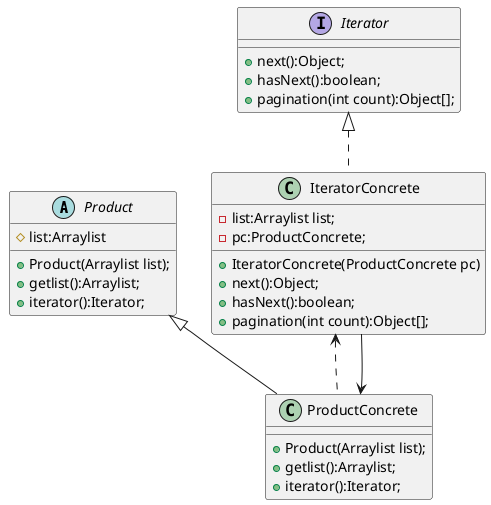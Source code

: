 @startuml
'https://plantuml.com/class-diagram

abstract class Product{
#list:Arraylist
+Product(Arraylist list);
+getlist():Arraylist;
+iterator():Iterator;
}

class ProductConcrete extends Product {
+Product(Arraylist list);
+getlist():Arraylist;
+iterator():Iterator;
}

IteratorConcrete <.. ProductConcrete
IteratorConcrete --> ProductConcrete

interface Iterator{
+next():Object;
+hasNext():boolean;
+pagination(int count):Object[];
}

class IteratorConcrete implements Iterator{
-list:Arraylist list;
-pc:ProductConcrete;
+IteratorConcrete(ProductConcrete pc)
+next():Object;
+hasNext():boolean;
+pagination(int count):Object[];
}
@enduml